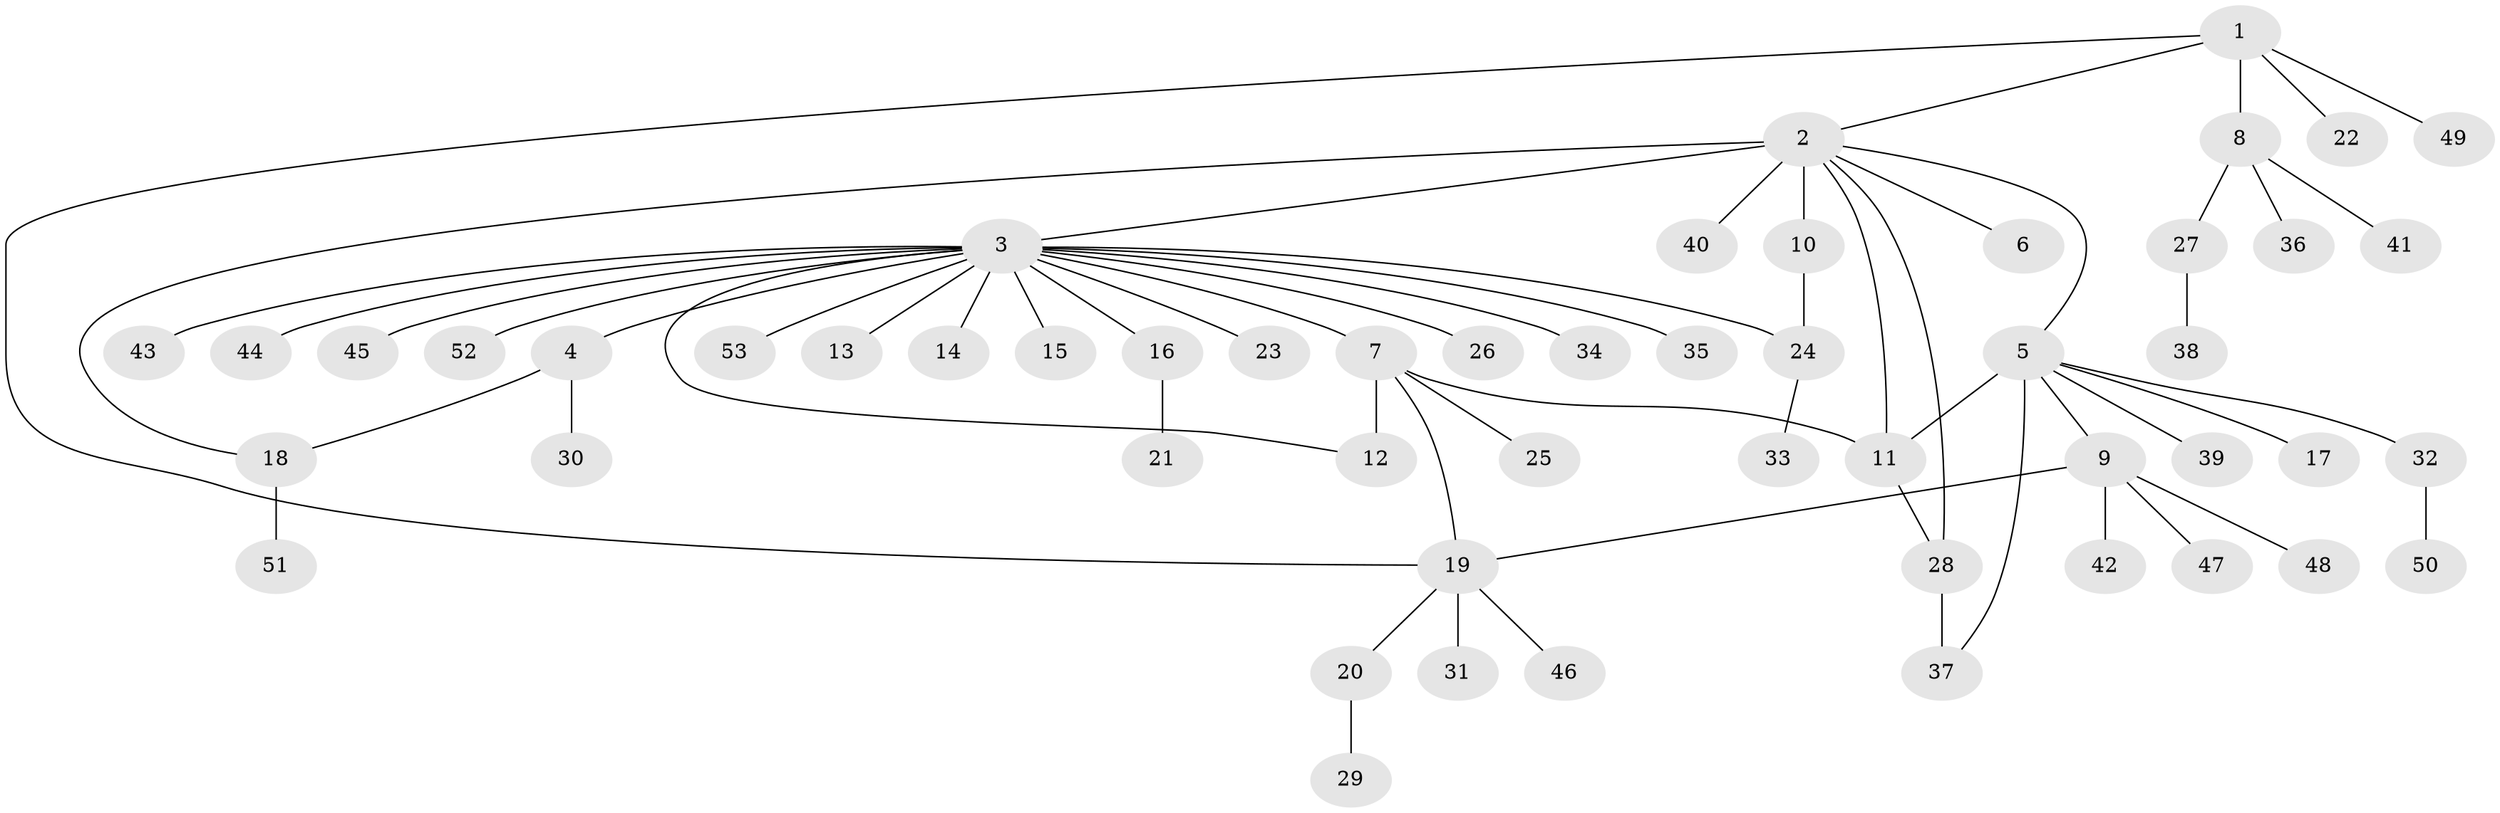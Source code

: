 // original degree distribution, {6: 0.02830188679245283, 22: 0.009433962264150943, 19: 0.009433962264150943, 2: 0.16981132075471697, 17: 0.009433962264150943, 1: 0.6792452830188679, 10: 0.009433962264150943, 4: 0.02830188679245283, 7: 0.009433962264150943, 3: 0.04716981132075472}
// Generated by graph-tools (version 1.1) at 2025/35/03/09/25 02:35:42]
// undirected, 53 vertices, 61 edges
graph export_dot {
graph [start="1"]
  node [color=gray90,style=filled];
  1;
  2;
  3;
  4;
  5;
  6;
  7;
  8;
  9;
  10;
  11;
  12;
  13;
  14;
  15;
  16;
  17;
  18;
  19;
  20;
  21;
  22;
  23;
  24;
  25;
  26;
  27;
  28;
  29;
  30;
  31;
  32;
  33;
  34;
  35;
  36;
  37;
  38;
  39;
  40;
  41;
  42;
  43;
  44;
  45;
  46;
  47;
  48;
  49;
  50;
  51;
  52;
  53;
  1 -- 2 [weight=1.0];
  1 -- 8 [weight=1.0];
  1 -- 19 [weight=1.0];
  1 -- 22 [weight=1.0];
  1 -- 49 [weight=1.0];
  2 -- 3 [weight=1.0];
  2 -- 5 [weight=1.0];
  2 -- 6 [weight=1.0];
  2 -- 10 [weight=13.0];
  2 -- 11 [weight=1.0];
  2 -- 18 [weight=1.0];
  2 -- 28 [weight=1.0];
  2 -- 40 [weight=1.0];
  3 -- 4 [weight=1.0];
  3 -- 7 [weight=1.0];
  3 -- 12 [weight=1.0];
  3 -- 13 [weight=1.0];
  3 -- 14 [weight=1.0];
  3 -- 15 [weight=1.0];
  3 -- 16 [weight=1.0];
  3 -- 23 [weight=1.0];
  3 -- 24 [weight=1.0];
  3 -- 26 [weight=1.0];
  3 -- 34 [weight=1.0];
  3 -- 35 [weight=1.0];
  3 -- 43 [weight=1.0];
  3 -- 44 [weight=1.0];
  3 -- 45 [weight=1.0];
  3 -- 52 [weight=1.0];
  3 -- 53 [weight=1.0];
  4 -- 18 [weight=1.0];
  4 -- 30 [weight=2.0];
  5 -- 9 [weight=1.0];
  5 -- 11 [weight=10.0];
  5 -- 17 [weight=1.0];
  5 -- 32 [weight=1.0];
  5 -- 37 [weight=1.0];
  5 -- 39 [weight=1.0];
  7 -- 11 [weight=1.0];
  7 -- 12 [weight=5.0];
  7 -- 19 [weight=1.0];
  7 -- 25 [weight=1.0];
  8 -- 27 [weight=1.0];
  8 -- 36 [weight=1.0];
  8 -- 41 [weight=2.0];
  9 -- 19 [weight=1.0];
  9 -- 42 [weight=1.0];
  9 -- 47 [weight=1.0];
  9 -- 48 [weight=1.0];
  10 -- 24 [weight=1.0];
  11 -- 28 [weight=1.0];
  16 -- 21 [weight=1.0];
  18 -- 51 [weight=1.0];
  19 -- 20 [weight=1.0];
  19 -- 31 [weight=1.0];
  19 -- 46 [weight=1.0];
  20 -- 29 [weight=1.0];
  24 -- 33 [weight=1.0];
  27 -- 38 [weight=2.0];
  28 -- 37 [weight=2.0];
  32 -- 50 [weight=1.0];
}
